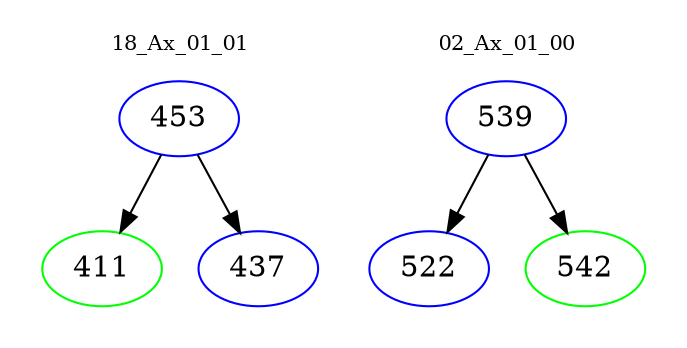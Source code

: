 digraph{
subgraph cluster_0 {
color = white
label = "18_Ax_01_01";
fontsize=10;
T0_453 [label="453", color="blue"]
T0_453 -> T0_411 [color="black"]
T0_411 [label="411", color="green"]
T0_453 -> T0_437 [color="black"]
T0_437 [label="437", color="blue"]
}
subgraph cluster_1 {
color = white
label = "02_Ax_01_00";
fontsize=10;
T1_539 [label="539", color="blue"]
T1_539 -> T1_522 [color="black"]
T1_522 [label="522", color="blue"]
T1_539 -> T1_542 [color="black"]
T1_542 [label="542", color="green"]
}
}
